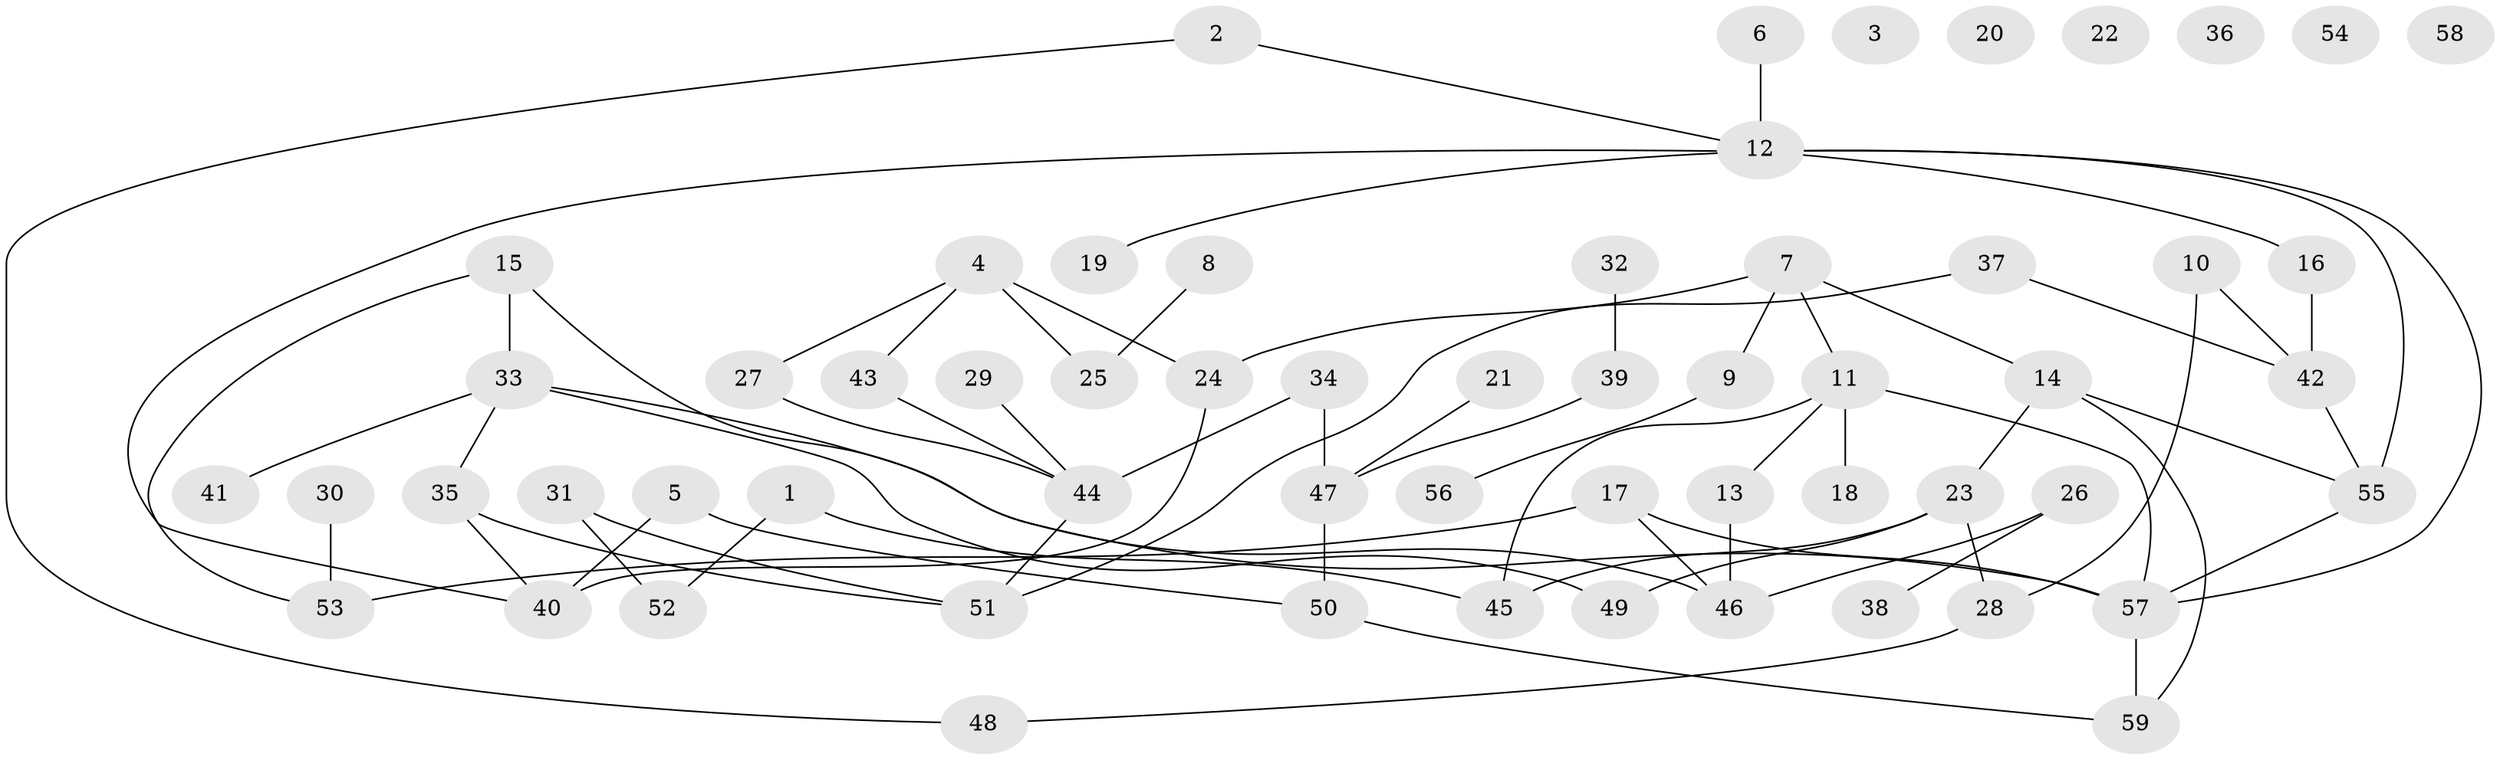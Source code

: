 // Generated by graph-tools (version 1.1) at 2025/49/03/09/25 03:49:13]
// undirected, 59 vertices, 71 edges
graph export_dot {
graph [start="1"]
  node [color=gray90,style=filled];
  1;
  2;
  3;
  4;
  5;
  6;
  7;
  8;
  9;
  10;
  11;
  12;
  13;
  14;
  15;
  16;
  17;
  18;
  19;
  20;
  21;
  22;
  23;
  24;
  25;
  26;
  27;
  28;
  29;
  30;
  31;
  32;
  33;
  34;
  35;
  36;
  37;
  38;
  39;
  40;
  41;
  42;
  43;
  44;
  45;
  46;
  47;
  48;
  49;
  50;
  51;
  52;
  53;
  54;
  55;
  56;
  57;
  58;
  59;
  1 -- 45;
  1 -- 52;
  2 -- 12;
  2 -- 48;
  4 -- 24;
  4 -- 25;
  4 -- 27;
  4 -- 43;
  5 -- 40;
  5 -- 50;
  6 -- 12;
  7 -- 9;
  7 -- 11;
  7 -- 14;
  7 -- 24;
  8 -- 25;
  9 -- 56;
  10 -- 28;
  10 -- 42;
  11 -- 13;
  11 -- 18;
  11 -- 45;
  11 -- 57;
  12 -- 16;
  12 -- 19;
  12 -- 40;
  12 -- 55;
  12 -- 57;
  13 -- 46;
  14 -- 23;
  14 -- 55;
  14 -- 59;
  15 -- 33;
  15 -- 46;
  15 -- 53;
  16 -- 42;
  17 -- 46;
  17 -- 53;
  17 -- 57;
  21 -- 47;
  23 -- 28;
  23 -- 45;
  23 -- 49;
  24 -- 40;
  26 -- 38;
  26 -- 46;
  27 -- 44;
  28 -- 48;
  29 -- 44;
  30 -- 53;
  31 -- 51;
  31 -- 52;
  32 -- 39;
  33 -- 35;
  33 -- 41;
  33 -- 49;
  33 -- 57;
  34 -- 44;
  34 -- 47;
  35 -- 40;
  35 -- 51;
  37 -- 42;
  37 -- 51;
  39 -- 47;
  42 -- 55;
  43 -- 44;
  44 -- 51;
  47 -- 50;
  50 -- 59;
  55 -- 57;
  57 -- 59;
}
